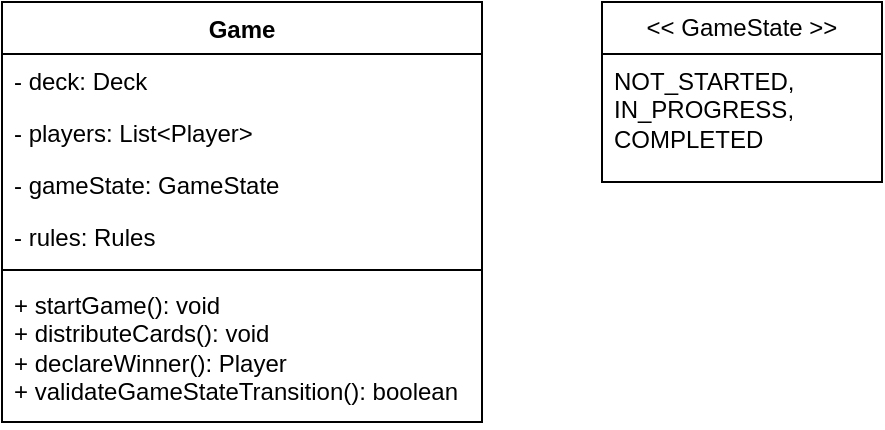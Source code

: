 <mxfile version="24.1.0" type="github">
  <diagram name="Page-1" id="0ZeODY2rkwx9v6a-Vhrm">
    <mxGraphModel dx="1272" dy="539" grid="1" gridSize="10" guides="1" tooltips="1" connect="1" arrows="1" fold="1" page="1" pageScale="1" pageWidth="850" pageHeight="1100" math="0" shadow="0">
      <root>
        <mxCell id="0" />
        <mxCell id="1" parent="0" />
        <mxCell id="pGMpQ4QkJ0WIxUV93Ksc-1" value="Game" style="swimlane;fontStyle=1;align=center;verticalAlign=top;childLayout=stackLayout;horizontal=1;startSize=26;horizontalStack=0;resizeParent=1;resizeParentMax=0;resizeLast=0;collapsible=1;marginBottom=0;whiteSpace=wrap;html=1;" vertex="1" parent="1">
          <mxGeometry x="70" y="50" width="240" height="210" as="geometry" />
        </mxCell>
        <mxCell id="pGMpQ4QkJ0WIxUV93Ksc-2" value="- deck: Deck" style="text;strokeColor=none;fillColor=none;align=left;verticalAlign=top;spacingLeft=4;spacingRight=4;overflow=hidden;rotatable=0;points=[[0,0.5],[1,0.5]];portConstraint=eastwest;whiteSpace=wrap;html=1;" vertex="1" parent="pGMpQ4QkJ0WIxUV93Ksc-1">
          <mxGeometry y="26" width="240" height="26" as="geometry" />
        </mxCell>
        <mxCell id="pGMpQ4QkJ0WIxUV93Ksc-5" value="- players: List&amp;lt;Player&amp;gt;" style="text;strokeColor=none;fillColor=none;align=left;verticalAlign=top;spacingLeft=4;spacingRight=4;overflow=hidden;rotatable=0;points=[[0,0.5],[1,0.5]];portConstraint=eastwest;whiteSpace=wrap;html=1;" vertex="1" parent="pGMpQ4QkJ0WIxUV93Ksc-1">
          <mxGeometry y="52" width="240" height="26" as="geometry" />
        </mxCell>
        <mxCell id="pGMpQ4QkJ0WIxUV93Ksc-6" value="- gameState: GameState" style="text;strokeColor=none;fillColor=none;align=left;verticalAlign=top;spacingLeft=4;spacingRight=4;overflow=hidden;rotatable=0;points=[[0,0.5],[1,0.5]];portConstraint=eastwest;whiteSpace=wrap;html=1;" vertex="1" parent="pGMpQ4QkJ0WIxUV93Ksc-1">
          <mxGeometry y="78" width="240" height="26" as="geometry" />
        </mxCell>
        <mxCell id="pGMpQ4QkJ0WIxUV93Ksc-7" value="- rules: Rules" style="text;strokeColor=none;fillColor=none;align=left;verticalAlign=top;spacingLeft=4;spacingRight=4;overflow=hidden;rotatable=0;points=[[0,0.5],[1,0.5]];portConstraint=eastwest;whiteSpace=wrap;html=1;" vertex="1" parent="pGMpQ4QkJ0WIxUV93Ksc-1">
          <mxGeometry y="104" width="240" height="26" as="geometry" />
        </mxCell>
        <mxCell id="pGMpQ4QkJ0WIxUV93Ksc-3" value="" style="line;strokeWidth=1;fillColor=none;align=left;verticalAlign=middle;spacingTop=-1;spacingLeft=3;spacingRight=3;rotatable=0;labelPosition=right;points=[];portConstraint=eastwest;strokeColor=inherit;" vertex="1" parent="pGMpQ4QkJ0WIxUV93Ksc-1">
          <mxGeometry y="130" width="240" height="8" as="geometry" />
        </mxCell>
        <mxCell id="pGMpQ4QkJ0WIxUV93Ksc-4" value="&lt;div&gt;&lt;span style=&quot;font-size: 12px;&quot;&gt;+ startGame(): void&lt;/span&gt;&lt;/div&gt;&lt;div&gt;&lt;span style=&quot;font-size: 12px;&quot;&gt;+ distributeCards(): void&lt;/span&gt;&lt;/div&gt;&lt;div&gt;&lt;span style=&quot;font-size: 12px;&quot;&gt;+ declareWinner(): Player&lt;/span&gt;&lt;/div&gt;&lt;div&gt;&lt;span style=&quot;font-size: 12px;&quot;&gt;+ validateGameStateTransition(): boolean&lt;/span&gt;&lt;/div&gt;" style="text;strokeColor=none;fillColor=none;align=left;verticalAlign=top;spacingLeft=4;spacingRight=4;overflow=hidden;rotatable=0;points=[[0,0.5],[1,0.5]];portConstraint=eastwest;whiteSpace=wrap;html=1;" vertex="1" parent="pGMpQ4QkJ0WIxUV93Ksc-1">
          <mxGeometry y="138" width="240" height="72" as="geometry" />
        </mxCell>
        <mxCell id="pGMpQ4QkJ0WIxUV93Ksc-15" value="&amp;lt;&amp;lt; GameState &amp;gt;&amp;gt;" style="swimlane;fontStyle=0;childLayout=stackLayout;horizontal=1;startSize=26;fillColor=none;horizontalStack=0;resizeParent=1;resizeParentMax=0;resizeLast=0;collapsible=1;marginBottom=0;whiteSpace=wrap;html=1;" vertex="1" parent="1">
          <mxGeometry x="370" y="50" width="140" height="90" as="geometry" />
        </mxCell>
        <mxCell id="pGMpQ4QkJ0WIxUV93Ksc-16" value="NOT_STARTED, IN_PROGRESS,&lt;br&gt;COMPLETED" style="text;strokeColor=none;fillColor=none;align=left;verticalAlign=top;spacingLeft=4;spacingRight=4;overflow=hidden;rotatable=0;points=[[0,0.5],[1,0.5]];portConstraint=eastwest;whiteSpace=wrap;html=1;" vertex="1" parent="pGMpQ4QkJ0WIxUV93Ksc-15">
          <mxGeometry y="26" width="140" height="64" as="geometry" />
        </mxCell>
      </root>
    </mxGraphModel>
  </diagram>
</mxfile>
